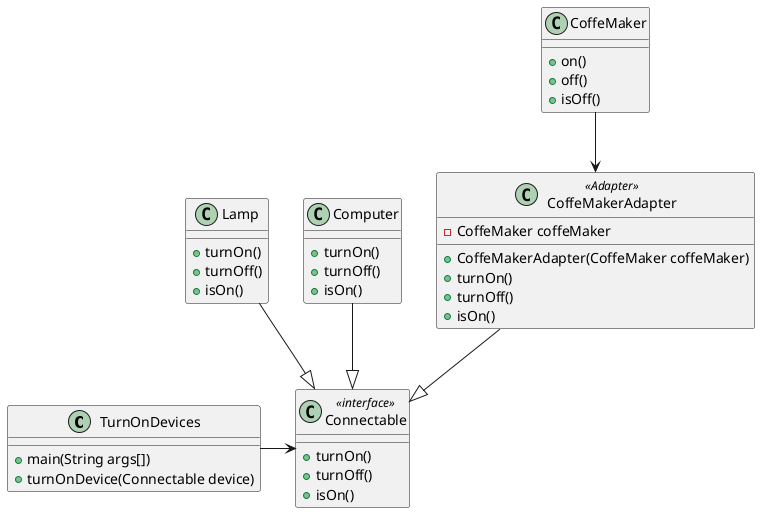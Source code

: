 @startuml DiagramaDeTurnOnDevices

class TurnOnDevices{
    +main(String args[])
    +turnOnDevice(Connectable device)
}

class Connectable <<interface>>{
    +turnOn()
    +turnOff()
    +isOn()
}

class Lamp{
    +turnOn()
    +turnOff()
    +isOn()
}

class Computer{
    +turnOn()
    +turnOff()
    +isOn()
}

class CoffeMaker{
    +on()
    +off()
    +isOff()
}

class CoffeMakerAdapter <<Adapter>>{
    -CoffeMaker coffeMaker
    +CoffeMakerAdapter(CoffeMaker coffeMaker)
    +turnOn()
    +turnOff()
    +isOn()
}

TurnOnDevices -> Connectable
Lamp --|> Connectable
Computer --|> Connectable
CoffeMakerAdapter --|> Connectable
CoffeMaker --> CoffeMakerAdapter
@enduml